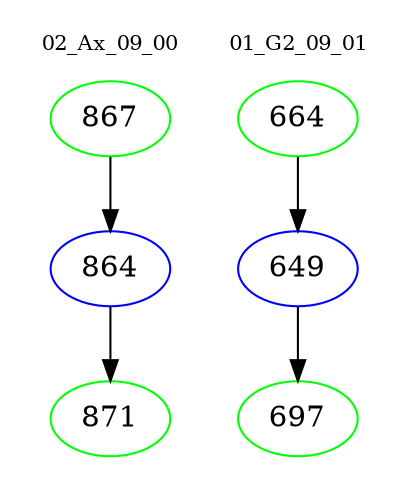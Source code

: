 digraph{
subgraph cluster_0 {
color = white
label = "02_Ax_09_00";
fontsize=10;
T0_867 [label="867", color="green"]
T0_867 -> T0_864 [color="black"]
T0_864 [label="864", color="blue"]
T0_864 -> T0_871 [color="black"]
T0_871 [label="871", color="green"]
}
subgraph cluster_1 {
color = white
label = "01_G2_09_01";
fontsize=10;
T1_664 [label="664", color="green"]
T1_664 -> T1_649 [color="black"]
T1_649 [label="649", color="blue"]
T1_649 -> T1_697 [color="black"]
T1_697 [label="697", color="green"]
}
}
